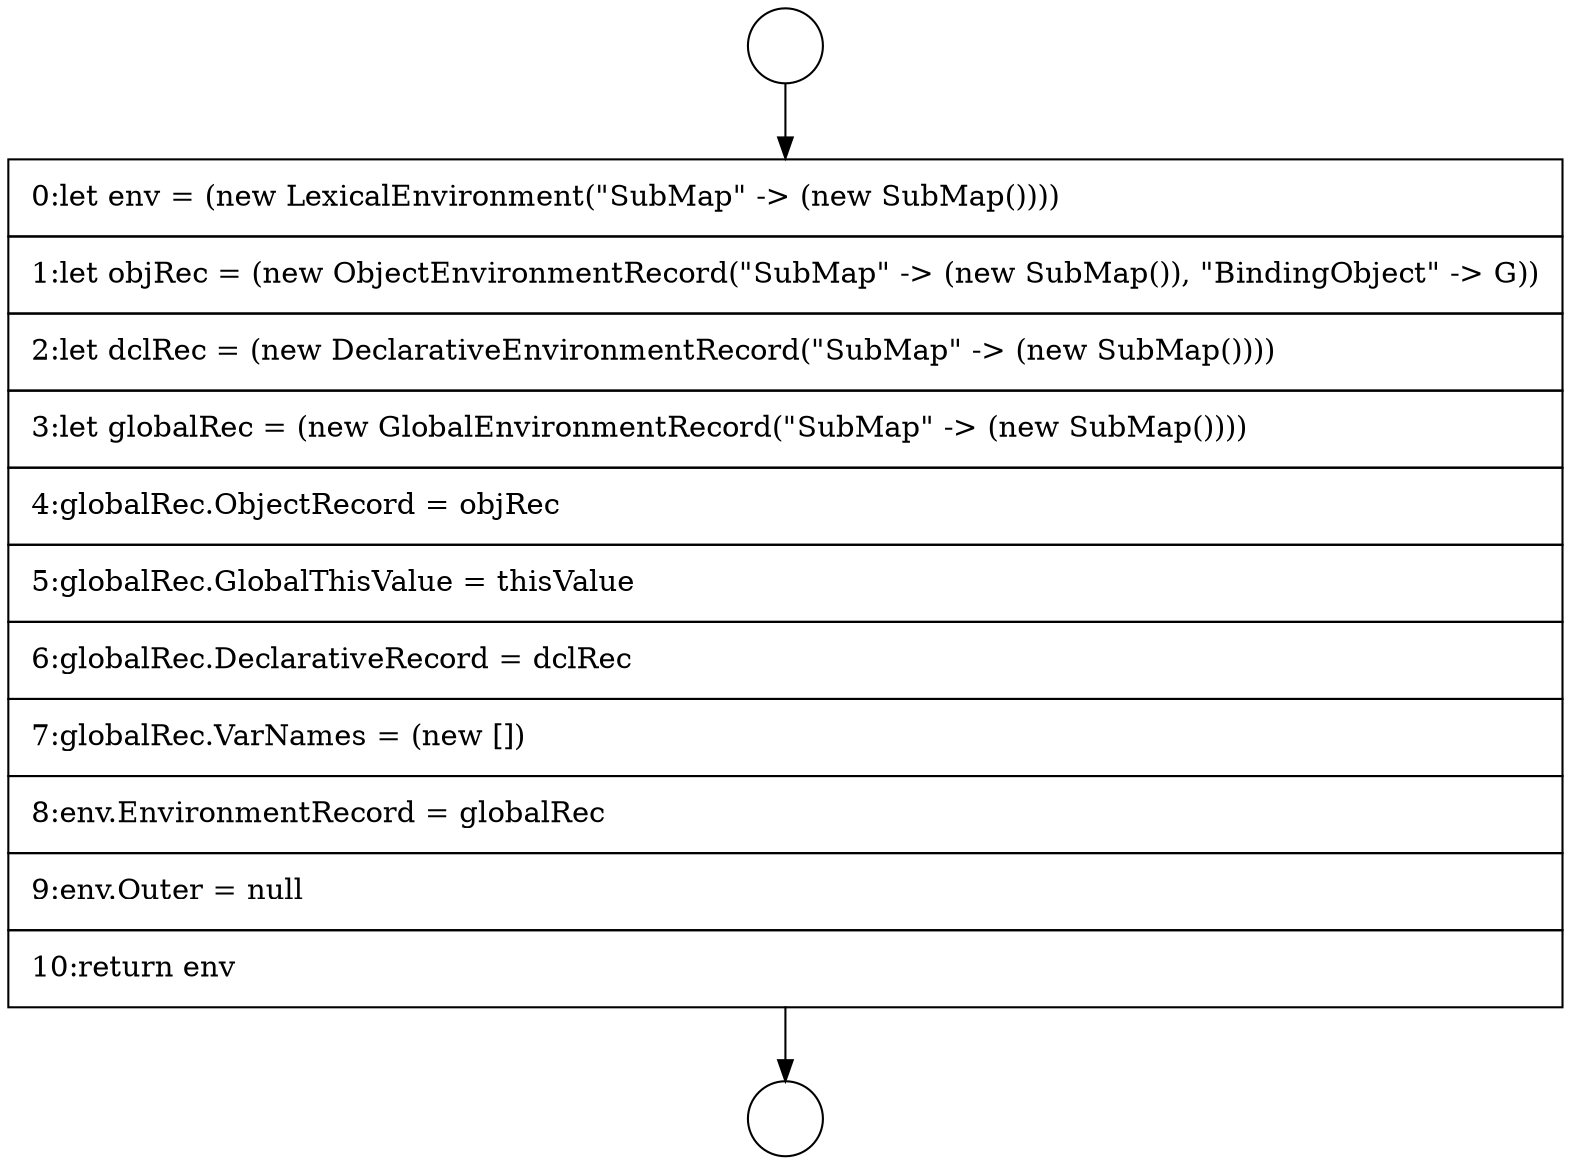 digraph {
  node1377 [shape=circle label=" " color="black" fillcolor="white" style=filled]
  node1379 [shape=none, margin=0, label=<<font color="black">
    <table border="0" cellborder="1" cellspacing="0" cellpadding="10">
      <tr><td align="left">0:let env = (new LexicalEnvironment(&quot;SubMap&quot; -&gt; (new SubMap())))</td></tr>
      <tr><td align="left">1:let objRec = (new ObjectEnvironmentRecord(&quot;SubMap&quot; -&gt; (new SubMap()), &quot;BindingObject&quot; -&gt; G))</td></tr>
      <tr><td align="left">2:let dclRec = (new DeclarativeEnvironmentRecord(&quot;SubMap&quot; -&gt; (new SubMap())))</td></tr>
      <tr><td align="left">3:let globalRec = (new GlobalEnvironmentRecord(&quot;SubMap&quot; -&gt; (new SubMap())))</td></tr>
      <tr><td align="left">4:globalRec.ObjectRecord = objRec</td></tr>
      <tr><td align="left">5:globalRec.GlobalThisValue = thisValue</td></tr>
      <tr><td align="left">6:globalRec.DeclarativeRecord = dclRec</td></tr>
      <tr><td align="left">7:globalRec.VarNames = (new [])</td></tr>
      <tr><td align="left">8:env.EnvironmentRecord = globalRec</td></tr>
      <tr><td align="left">9:env.Outer = null</td></tr>
      <tr><td align="left">10:return env</td></tr>
    </table>
  </font>> color="black" fillcolor="white" style=filled]
  node1378 [shape=circle label=" " color="black" fillcolor="white" style=filled]
  node1377 -> node1379 [ color="black"]
  node1379 -> node1378 [ color="black"]
}
